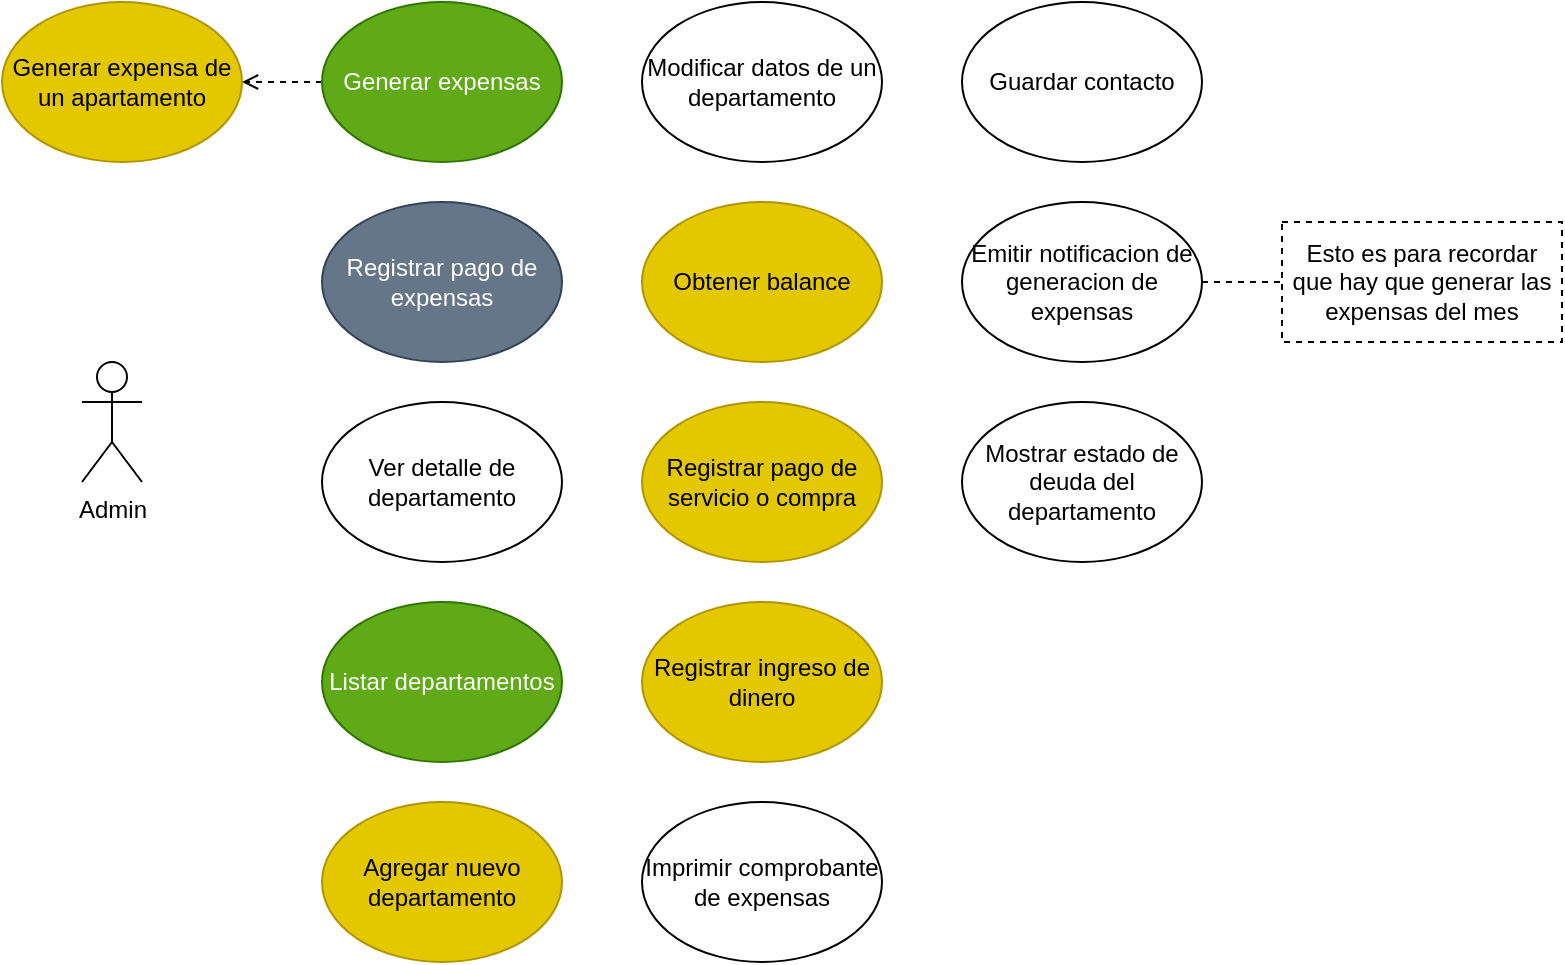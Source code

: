 <mxfile>
    <diagram id="NXZYRI2cLS-5SG9tABwp" name="Page-1">
        <mxGraphModel dx="486" dy="495" grid="1" gridSize="10" guides="1" tooltips="1" connect="1" arrows="1" fold="1" page="1" pageScale="1" pageWidth="827" pageHeight="1169" math="0" shadow="0">
            <root>
                <mxCell id="0"/>
                <mxCell id="1" parent="0"/>
                <mxCell id="2" value="Admin" style="shape=umlActor;verticalLabelPosition=bottom;verticalAlign=top;html=1;outlineConnect=0;" parent="1" vertex="1">
                    <mxGeometry x="40" y="220" width="30" height="60" as="geometry"/>
                </mxCell>
                <mxCell id="14" style="edgeStyle=none;html=1;dashed=1;entryX=1;entryY=0.5;entryDx=0;entryDy=0;endArrow=open;endFill=0;" parent="1" source="3" target="15" edge="1">
                    <mxGeometry relative="1" as="geometry">
                        <mxPoint x="100" y="80" as="targetPoint"/>
                    </mxGeometry>
                </mxCell>
                <mxCell id="3" value="Generar expensas" style="ellipse;whiteSpace=wrap;html=1;fillColor=#60a917;fontColor=#ffffff;strokeColor=#2D7600;" parent="1" vertex="1">
                    <mxGeometry x="160" y="40" width="120" height="80" as="geometry"/>
                </mxCell>
                <mxCell id="4" value="Registrar pago de expensas" style="ellipse;whiteSpace=wrap;html=1;fillColor=#647687;strokeColor=#314354;fontColor=#ffffff;" parent="1" vertex="1">
                    <mxGeometry x="160" y="140" width="120" height="80" as="geometry"/>
                </mxCell>
                <mxCell id="5" value="Ver detalle de departamento" style="ellipse;whiteSpace=wrap;html=1;" parent="1" vertex="1">
                    <mxGeometry x="160" y="240" width="120" height="80" as="geometry"/>
                </mxCell>
                <mxCell id="6" value="Listar departamentos" style="ellipse;whiteSpace=wrap;html=1;fillColor=#60a917;fontColor=#ffffff;strokeColor=#2D7600;" parent="1" vertex="1">
                    <mxGeometry x="160" y="340" width="120" height="80" as="geometry"/>
                </mxCell>
                <mxCell id="7" value="Agregar nuevo departamento" style="ellipse;whiteSpace=wrap;html=1;fillColor=#e3c800;fontColor=#000000;strokeColor=#B09500;" parent="1" vertex="1">
                    <mxGeometry x="160" y="440" width="120" height="80" as="geometry"/>
                </mxCell>
                <mxCell id="8" value="Modificar datos de un departamento" style="ellipse;whiteSpace=wrap;html=1;" parent="1" vertex="1">
                    <mxGeometry x="320" y="40" width="120" height="80" as="geometry"/>
                </mxCell>
                <mxCell id="9" value="Obtener balance" style="ellipse;whiteSpace=wrap;html=1;fillColor=#e3c800;fontColor=#000000;strokeColor=#B09500;" parent="1" vertex="1">
                    <mxGeometry x="320" y="140" width="120" height="80" as="geometry"/>
                </mxCell>
                <mxCell id="10" value="Registrar pago de servicio o compra" style="ellipse;whiteSpace=wrap;html=1;fillColor=#e3c800;fontColor=#000000;strokeColor=#B09500;" parent="1" vertex="1">
                    <mxGeometry x="320" y="240" width="120" height="80" as="geometry"/>
                </mxCell>
                <mxCell id="11" value="Registrar ingreso de dinero" style="ellipse;whiteSpace=wrap;html=1;fillColor=#e3c800;fontColor=#000000;strokeColor=#B09500;" parent="1" vertex="1">
                    <mxGeometry x="320" y="340" width="120" height="80" as="geometry"/>
                </mxCell>
                <mxCell id="12" value="Imprimir comprobante de expensas" style="ellipse;whiteSpace=wrap;html=1;" parent="1" vertex="1">
                    <mxGeometry x="320" y="440" width="120" height="80" as="geometry"/>
                </mxCell>
                <mxCell id="13" value="Guardar contacto" style="ellipse;whiteSpace=wrap;html=1;" parent="1" vertex="1">
                    <mxGeometry x="480" y="40" width="120" height="80" as="geometry"/>
                </mxCell>
                <mxCell id="15" value="Generar expensa de un apartamento" style="ellipse;whiteSpace=wrap;html=1;fillColor=#e3c800;fontColor=#000000;strokeColor=#B09500;" parent="1" vertex="1">
                    <mxGeometry y="40" width="120" height="80" as="geometry"/>
                </mxCell>
                <mxCell id="18" style="edgeStyle=none;html=1;entryX=0;entryY=0.5;entryDx=0;entryDy=0;dashed=1;strokeColor=none;" parent="1" source="16" target="17" edge="1">
                    <mxGeometry relative="1" as="geometry"/>
                </mxCell>
                <mxCell id="19" style="edgeStyle=none;html=1;entryX=0;entryY=0.5;entryDx=0;entryDy=0;dashed=1;endArrow=none;endFill=0;" parent="1" source="16" target="17" edge="1">
                    <mxGeometry relative="1" as="geometry"/>
                </mxCell>
                <mxCell id="16" value="Emitir notificacion de generacion de expensas" style="ellipse;whiteSpace=wrap;html=1;" parent="1" vertex="1">
                    <mxGeometry x="480" y="140" width="120" height="80" as="geometry"/>
                </mxCell>
                <mxCell id="17" value="Esto es para recordar que hay que generar las expensas del mes" style="rounded=0;whiteSpace=wrap;html=1;dashed=1;" parent="1" vertex="1">
                    <mxGeometry x="640" y="150" width="140" height="60" as="geometry"/>
                </mxCell>
                <mxCell id="20" value="Mostrar estado de deuda del departamento" style="ellipse;whiteSpace=wrap;html=1;" parent="1" vertex="1">
                    <mxGeometry x="480" y="240" width="120" height="80" as="geometry"/>
                </mxCell>
            </root>
        </mxGraphModel>
    </diagram>
</mxfile>
